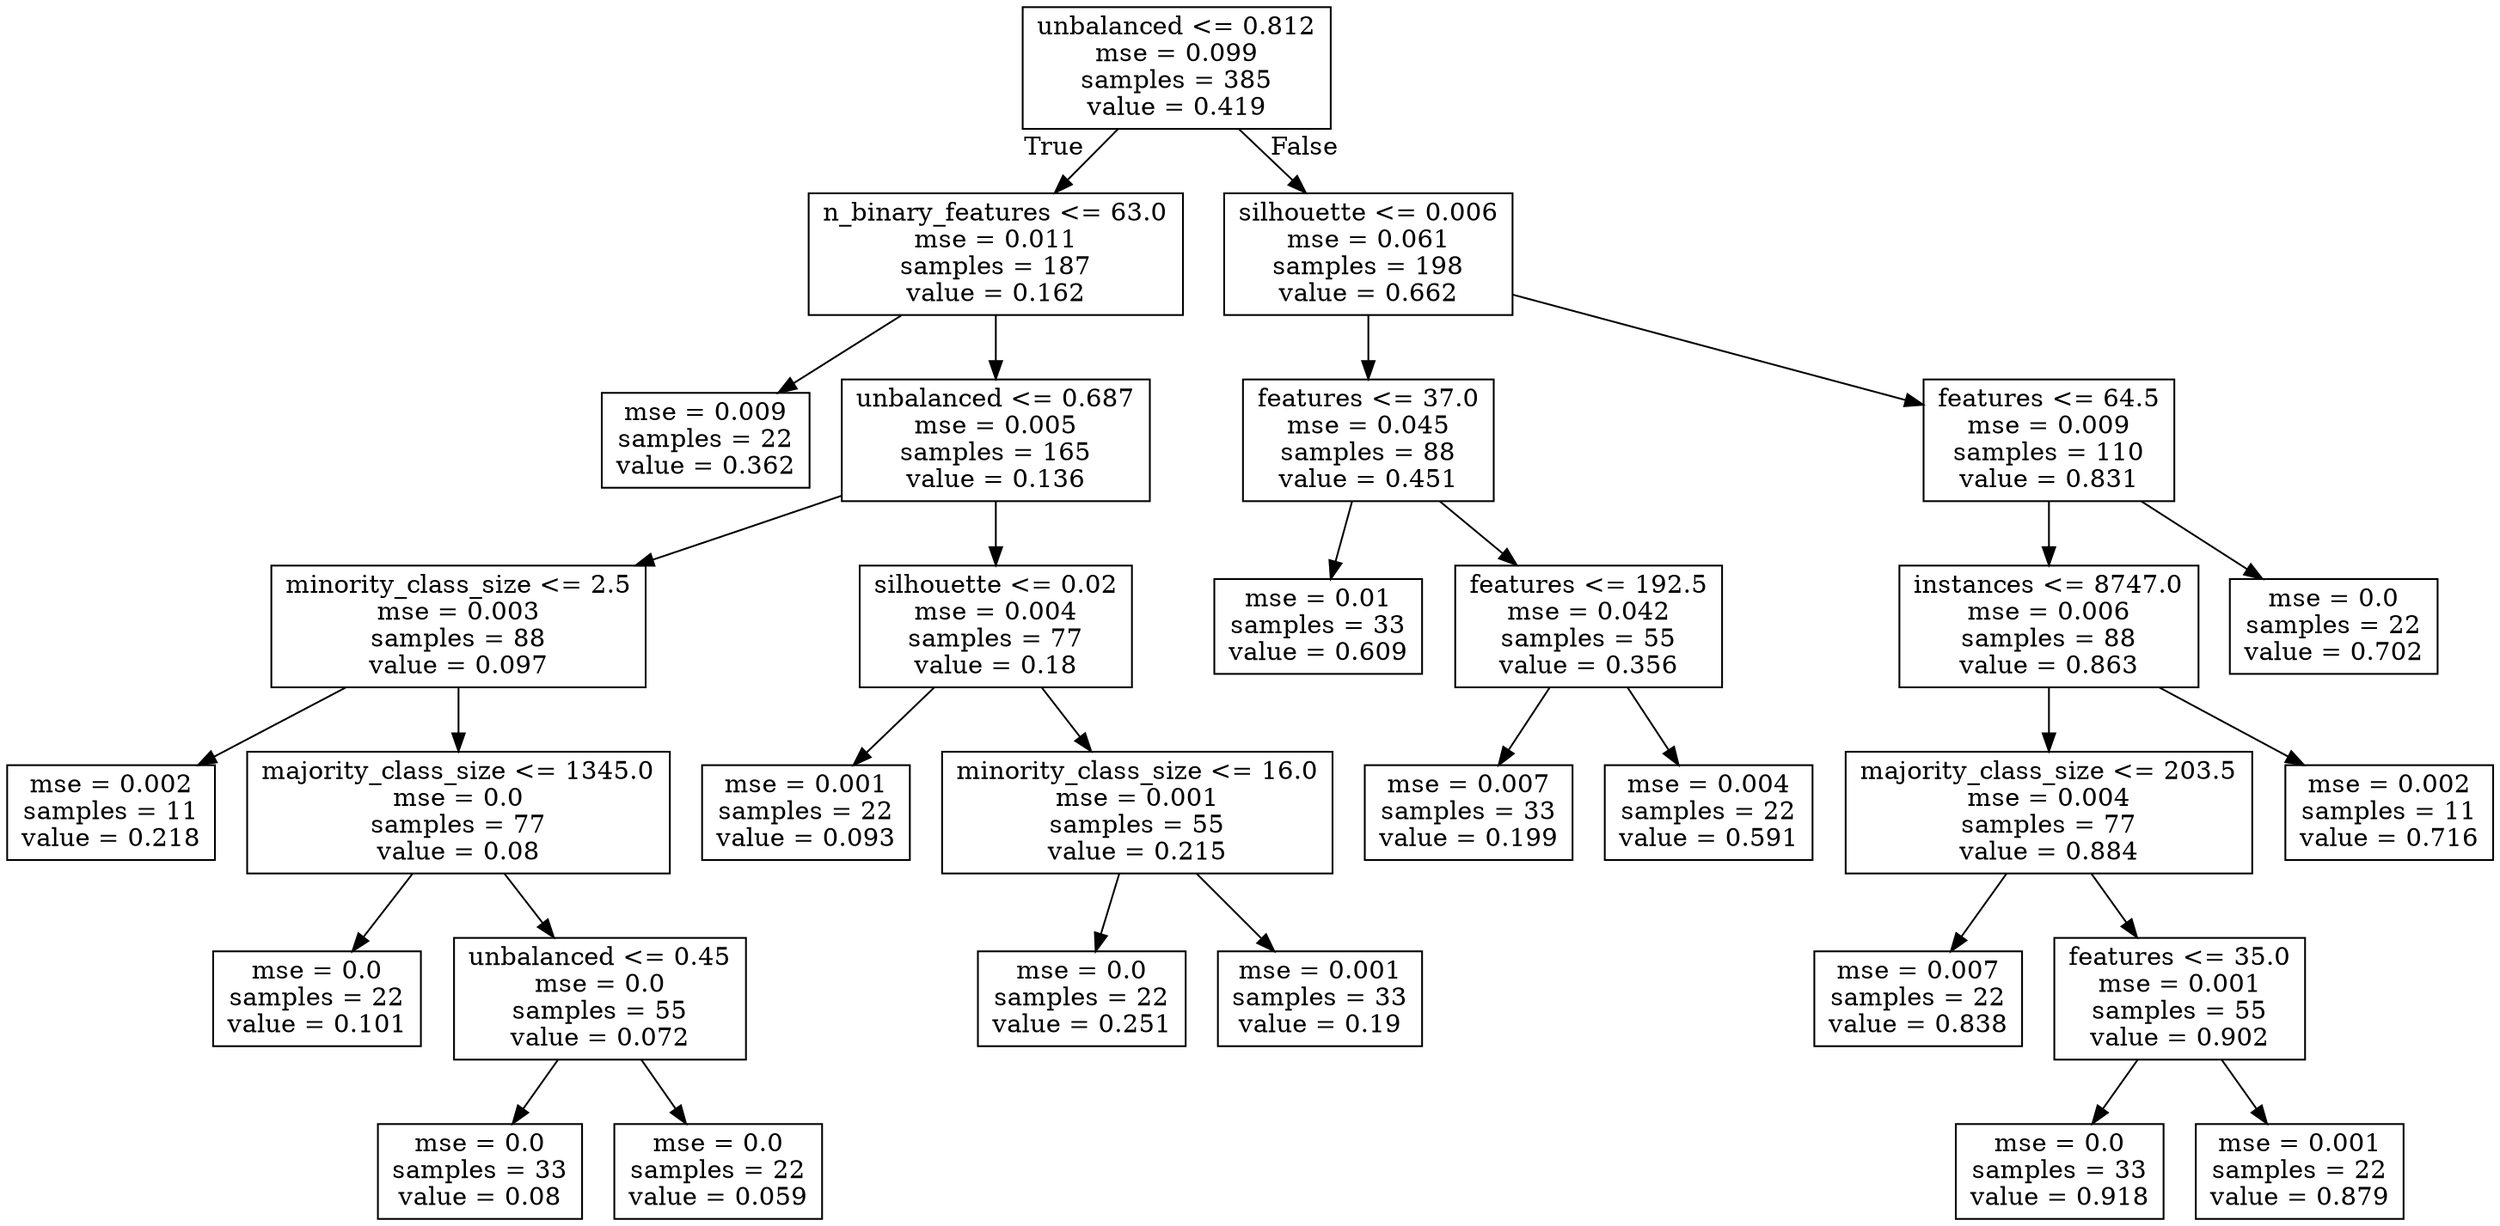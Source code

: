 digraph Tree {
node [shape=box] ;
0 [label="unbalanced <= 0.812\nmse = 0.099\nsamples = 385\nvalue = 0.419"] ;
1 [label="n_binary_features <= 63.0\nmse = 0.011\nsamples = 187\nvalue = 0.162"] ;
0 -> 1 [labeldistance=2.5, labelangle=45, headlabel="True"] ;
2 [label="mse = 0.009\nsamples = 22\nvalue = 0.362"] ;
1 -> 2 ;
3 [label="unbalanced <= 0.687\nmse = 0.005\nsamples = 165\nvalue = 0.136"] ;
1 -> 3 ;
4 [label="minority_class_size <= 2.5\nmse = 0.003\nsamples = 88\nvalue = 0.097"] ;
3 -> 4 ;
5 [label="mse = 0.002\nsamples = 11\nvalue = 0.218"] ;
4 -> 5 ;
6 [label="majority_class_size <= 1345.0\nmse = 0.0\nsamples = 77\nvalue = 0.08"] ;
4 -> 6 ;
7 [label="mse = 0.0\nsamples = 22\nvalue = 0.101"] ;
6 -> 7 ;
8 [label="unbalanced <= 0.45\nmse = 0.0\nsamples = 55\nvalue = 0.072"] ;
6 -> 8 ;
9 [label="mse = 0.0\nsamples = 33\nvalue = 0.08"] ;
8 -> 9 ;
10 [label="mse = 0.0\nsamples = 22\nvalue = 0.059"] ;
8 -> 10 ;
11 [label="silhouette <= 0.02\nmse = 0.004\nsamples = 77\nvalue = 0.18"] ;
3 -> 11 ;
12 [label="mse = 0.001\nsamples = 22\nvalue = 0.093"] ;
11 -> 12 ;
13 [label="minority_class_size <= 16.0\nmse = 0.001\nsamples = 55\nvalue = 0.215"] ;
11 -> 13 ;
14 [label="mse = 0.0\nsamples = 22\nvalue = 0.251"] ;
13 -> 14 ;
15 [label="mse = 0.001\nsamples = 33\nvalue = 0.19"] ;
13 -> 15 ;
16 [label="silhouette <= 0.006\nmse = 0.061\nsamples = 198\nvalue = 0.662"] ;
0 -> 16 [labeldistance=2.5, labelangle=-45, headlabel="False"] ;
17 [label="features <= 37.0\nmse = 0.045\nsamples = 88\nvalue = 0.451"] ;
16 -> 17 ;
18 [label="mse = 0.01\nsamples = 33\nvalue = 0.609"] ;
17 -> 18 ;
19 [label="features <= 192.5\nmse = 0.042\nsamples = 55\nvalue = 0.356"] ;
17 -> 19 ;
20 [label="mse = 0.007\nsamples = 33\nvalue = 0.199"] ;
19 -> 20 ;
21 [label="mse = 0.004\nsamples = 22\nvalue = 0.591"] ;
19 -> 21 ;
22 [label="features <= 64.5\nmse = 0.009\nsamples = 110\nvalue = 0.831"] ;
16 -> 22 ;
23 [label="instances <= 8747.0\nmse = 0.006\nsamples = 88\nvalue = 0.863"] ;
22 -> 23 ;
24 [label="majority_class_size <= 203.5\nmse = 0.004\nsamples = 77\nvalue = 0.884"] ;
23 -> 24 ;
25 [label="mse = 0.007\nsamples = 22\nvalue = 0.838"] ;
24 -> 25 ;
26 [label="features <= 35.0\nmse = 0.001\nsamples = 55\nvalue = 0.902"] ;
24 -> 26 ;
27 [label="mse = 0.0\nsamples = 33\nvalue = 0.918"] ;
26 -> 27 ;
28 [label="mse = 0.001\nsamples = 22\nvalue = 0.879"] ;
26 -> 28 ;
29 [label="mse = 0.002\nsamples = 11\nvalue = 0.716"] ;
23 -> 29 ;
30 [label="mse = 0.0\nsamples = 22\nvalue = 0.702"] ;
22 -> 30 ;
}